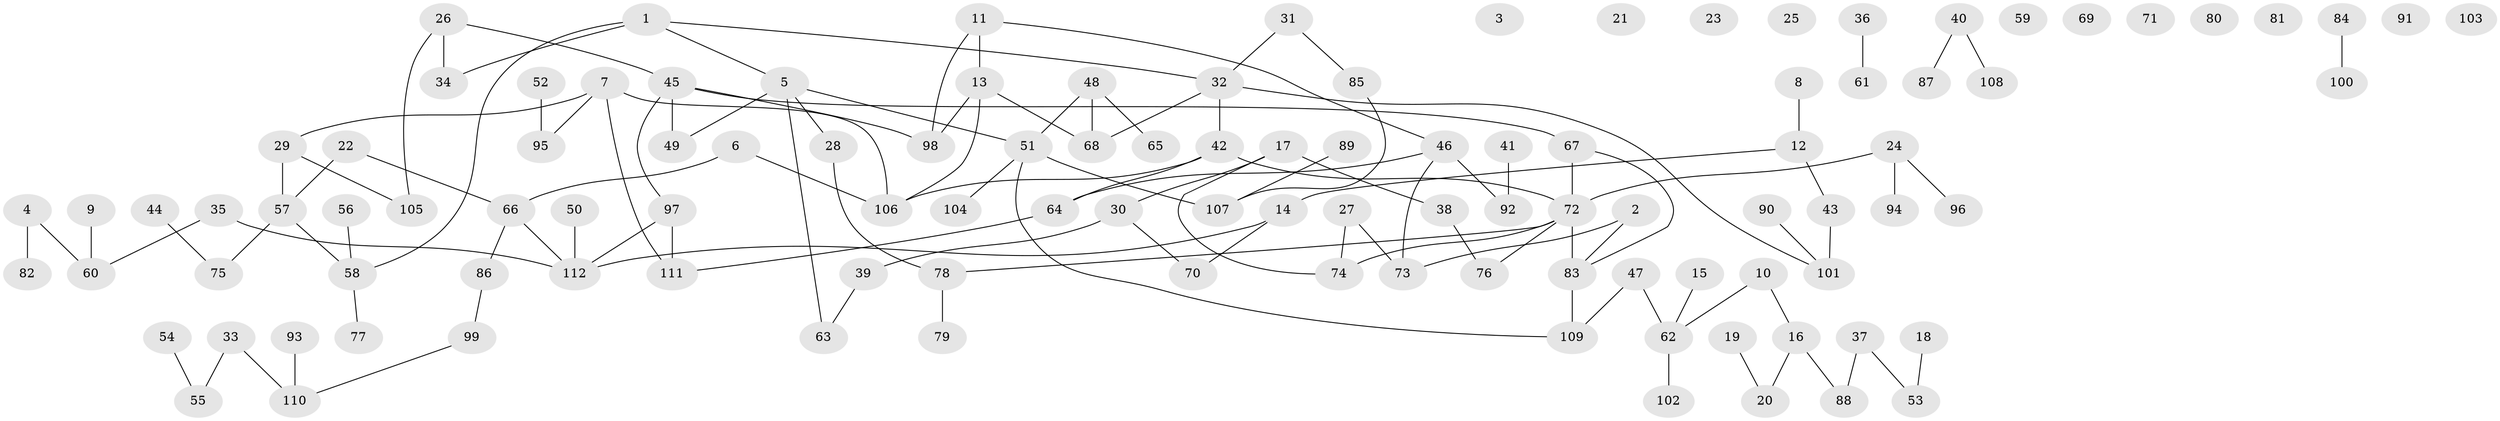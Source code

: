// coarse degree distribution, {6: 0.03773584905660377, 2: 0.18867924528301888, 0: 0.2641509433962264, 1: 0.24528301886792453, 4: 0.05660377358490566, 5: 0.07547169811320754, 7: 0.03773584905660377, 3: 0.07547169811320754, 9: 0.018867924528301886}
// Generated by graph-tools (version 1.1) at 2025/16/03/04/25 18:16:47]
// undirected, 112 vertices, 120 edges
graph export_dot {
graph [start="1"]
  node [color=gray90,style=filled];
  1;
  2;
  3;
  4;
  5;
  6;
  7;
  8;
  9;
  10;
  11;
  12;
  13;
  14;
  15;
  16;
  17;
  18;
  19;
  20;
  21;
  22;
  23;
  24;
  25;
  26;
  27;
  28;
  29;
  30;
  31;
  32;
  33;
  34;
  35;
  36;
  37;
  38;
  39;
  40;
  41;
  42;
  43;
  44;
  45;
  46;
  47;
  48;
  49;
  50;
  51;
  52;
  53;
  54;
  55;
  56;
  57;
  58;
  59;
  60;
  61;
  62;
  63;
  64;
  65;
  66;
  67;
  68;
  69;
  70;
  71;
  72;
  73;
  74;
  75;
  76;
  77;
  78;
  79;
  80;
  81;
  82;
  83;
  84;
  85;
  86;
  87;
  88;
  89;
  90;
  91;
  92;
  93;
  94;
  95;
  96;
  97;
  98;
  99;
  100;
  101;
  102;
  103;
  104;
  105;
  106;
  107;
  108;
  109;
  110;
  111;
  112;
  1 -- 5;
  1 -- 32;
  1 -- 34;
  1 -- 58;
  2 -- 73;
  2 -- 83;
  4 -- 60;
  4 -- 82;
  5 -- 28;
  5 -- 49;
  5 -- 51;
  5 -- 63;
  6 -- 66;
  6 -- 106;
  7 -- 29;
  7 -- 95;
  7 -- 106;
  7 -- 111;
  8 -- 12;
  9 -- 60;
  10 -- 16;
  10 -- 62;
  11 -- 13;
  11 -- 46;
  11 -- 98;
  12 -- 14;
  12 -- 43;
  13 -- 68;
  13 -- 98;
  13 -- 106;
  14 -- 70;
  14 -- 112;
  15 -- 62;
  16 -- 20;
  16 -- 88;
  17 -- 30;
  17 -- 38;
  17 -- 74;
  18 -- 53;
  19 -- 20;
  22 -- 57;
  22 -- 66;
  24 -- 72;
  24 -- 94;
  24 -- 96;
  26 -- 34;
  26 -- 45;
  26 -- 105;
  27 -- 73;
  27 -- 74;
  28 -- 78;
  29 -- 57;
  29 -- 105;
  30 -- 39;
  30 -- 70;
  31 -- 32;
  31 -- 85;
  32 -- 42;
  32 -- 68;
  32 -- 101;
  33 -- 55;
  33 -- 110;
  35 -- 60;
  35 -- 112;
  36 -- 61;
  37 -- 53;
  37 -- 88;
  38 -- 76;
  39 -- 63;
  40 -- 87;
  40 -- 108;
  41 -- 92;
  42 -- 64;
  42 -- 72;
  42 -- 106;
  43 -- 101;
  44 -- 75;
  45 -- 49;
  45 -- 67;
  45 -- 97;
  45 -- 98;
  46 -- 64;
  46 -- 73;
  46 -- 92;
  47 -- 62;
  47 -- 109;
  48 -- 51;
  48 -- 65;
  48 -- 68;
  50 -- 112;
  51 -- 104;
  51 -- 107;
  51 -- 109;
  52 -- 95;
  54 -- 55;
  56 -- 58;
  57 -- 58;
  57 -- 75;
  58 -- 77;
  62 -- 102;
  64 -- 111;
  66 -- 86;
  66 -- 112;
  67 -- 72;
  67 -- 83;
  72 -- 74;
  72 -- 76;
  72 -- 78;
  72 -- 83;
  78 -- 79;
  83 -- 109;
  84 -- 100;
  85 -- 107;
  86 -- 99;
  89 -- 107;
  90 -- 101;
  93 -- 110;
  97 -- 111;
  97 -- 112;
  99 -- 110;
}
